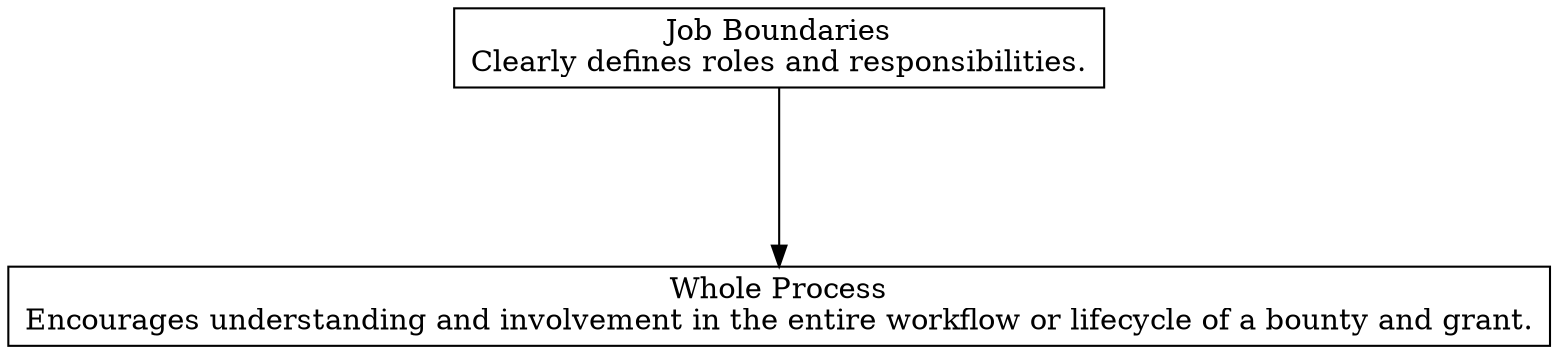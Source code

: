 digraph "" {
	graph [nodesep=0.6,
		rankdir=TB,
		ranksep=1.2
	];
	node [label="\N",
		shape=box
	];
	"Whole Process"	[label="Whole Process\nEncourages understanding and involvement in the entire workflow or lifecycle of a bounty and grant."];
	"Job Boundaries"	[label="Job Boundaries\nClearly defines roles and responsibilities."];
	"Job Boundaries" -> "Whole Process";
}
